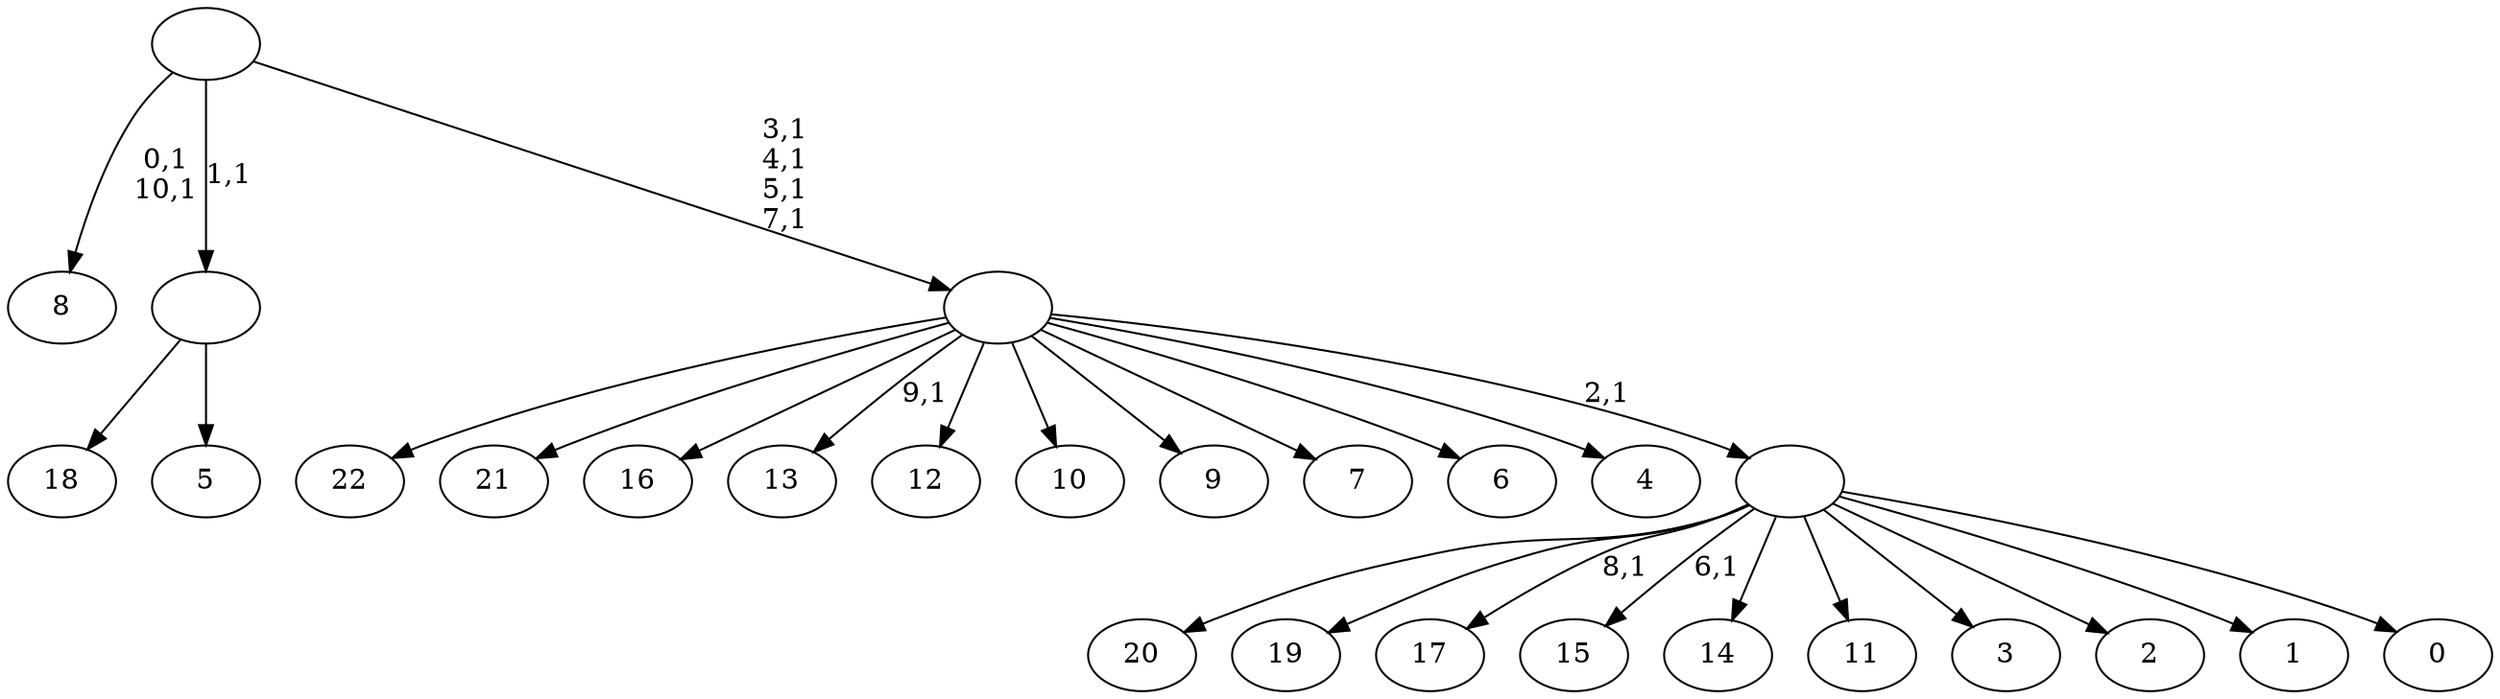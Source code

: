 digraph T {
	34 [label="22"]
	33 [label="21"]
	32 [label="20"]
	31 [label="19"]
	30 [label="18"]
	29 [label="17"]
	27 [label="16"]
	26 [label="15"]
	24 [label="14"]
	23 [label="13"]
	21 [label="12"]
	20 [label="11"]
	19 [label="10"]
	18 [label="9"]
	17 [label="8"]
	14 [label="7"]
	13 [label="6"]
	12 [label="5"]
	11 [label=""]
	10 [label="4"]
	9 [label="3"]
	8 [label="2"]
	7 [label="1"]
	6 [label="0"]
	5 [label=""]
	4 [label=""]
	0 [label=""]
	11 -> 30 [label=""]
	11 -> 12 [label=""]
	5 -> 26 [label="6,1"]
	5 -> 29 [label="8,1"]
	5 -> 32 [label=""]
	5 -> 31 [label=""]
	5 -> 24 [label=""]
	5 -> 20 [label=""]
	5 -> 9 [label=""]
	5 -> 8 [label=""]
	5 -> 7 [label=""]
	5 -> 6 [label=""]
	4 -> 23 [label="9,1"]
	4 -> 34 [label=""]
	4 -> 33 [label=""]
	4 -> 27 [label=""]
	4 -> 21 [label=""]
	4 -> 19 [label=""]
	4 -> 18 [label=""]
	4 -> 14 [label=""]
	4 -> 13 [label=""]
	4 -> 10 [label=""]
	4 -> 5 [label="2,1"]
	0 -> 4 [label="3,1\n4,1\n5,1\n7,1"]
	0 -> 17 [label="0,1\n10,1"]
	0 -> 11 [label="1,1"]
}
